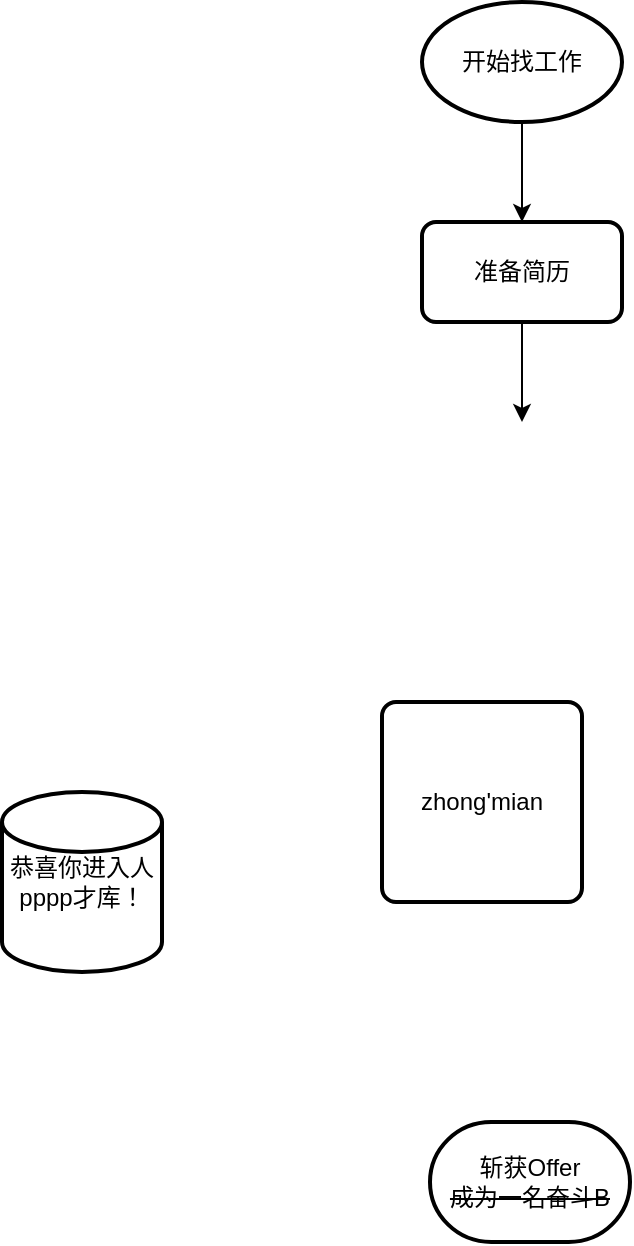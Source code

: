 <mxfile version="13.6.2" type="github">
  <diagram id="C5RBs43oDa-KdzZeNtuy" name="Page-1">
    <mxGraphModel dx="1422" dy="914" grid="1" gridSize="10" guides="1" tooltips="1" connect="1" arrows="1" fold="1" page="1" pageScale="1" pageWidth="827" pageHeight="1169" math="0" shadow="0">
      <root>
        <mxCell id="WIyWlLk6GJQsqaUBKTNV-0" />
        <mxCell id="WIyWlLk6GJQsqaUBKTNV-1" parent="WIyWlLk6GJQsqaUBKTNV-0" />
        <mxCell id="ZqWD20Xh-i8jmS281j4s-3" style="edgeStyle=orthogonalEdgeStyle;rounded=0;orthogonalLoop=1;jettySize=auto;html=1;entryX=0.5;entryY=0;entryDx=0;entryDy=0;" edge="1" parent="WIyWlLk6GJQsqaUBKTNV-1" source="ZqWD20Xh-i8jmS281j4s-0" target="ZqWD20Xh-i8jmS281j4s-1">
          <mxGeometry relative="1" as="geometry" />
        </mxCell>
        <mxCell id="ZqWD20Xh-i8jmS281j4s-0" value="开始找工作" style="strokeWidth=2;html=1;shape=mxgraph.flowchart.start_1;whiteSpace=wrap;" vertex="1" parent="WIyWlLk6GJQsqaUBKTNV-1">
          <mxGeometry x="360" y="190" width="100" height="60" as="geometry" />
        </mxCell>
        <mxCell id="ZqWD20Xh-i8jmS281j4s-9" style="edgeStyle=orthogonalEdgeStyle;rounded=0;orthogonalLoop=1;jettySize=auto;html=1;entryX=0.5;entryY=0;entryDx=0;entryDy=0;entryPerimeter=0;" edge="1" parent="WIyWlLk6GJQsqaUBKTNV-1" source="ZqWD20Xh-i8jmS281j4s-1">
          <mxGeometry relative="1" as="geometry">
            <mxPoint x="410" y="400" as="targetPoint" />
          </mxGeometry>
        </mxCell>
        <mxCell id="ZqWD20Xh-i8jmS281j4s-1" value="准备简历" style="rounded=1;whiteSpace=wrap;html=1;absoluteArcSize=1;arcSize=14;strokeWidth=2;" vertex="1" parent="WIyWlLk6GJQsqaUBKTNV-1">
          <mxGeometry x="360" y="300" width="100" height="50" as="geometry" />
        </mxCell>
        <mxCell id="ZqWD20Xh-i8jmS281j4s-13" value="恭喜你进入人pppp才库！" style="strokeWidth=2;html=1;shape=mxgraph.flowchart.database;whiteSpace=wrap;" vertex="1" parent="WIyWlLk6GJQsqaUBKTNV-1">
          <mxGeometry x="150" y="585" width="80" height="90" as="geometry" />
        </mxCell>
        <mxCell id="ZqWD20Xh-i8jmS281j4s-14" value="斩获Offer&lt;br&gt;&lt;strike&gt;成为一名奋斗B&lt;/strike&gt;" style="strokeWidth=2;html=1;shape=mxgraph.flowchart.terminator;whiteSpace=wrap;" vertex="1" parent="WIyWlLk6GJQsqaUBKTNV-1">
          <mxGeometry x="364" y="750" width="100" height="60" as="geometry" />
        </mxCell>
        <mxCell id="ZqWD20Xh-i8jmS281j4s-15" value="zhong&#39;mian" style="rounded=1;whiteSpace=wrap;html=1;absoluteArcSize=1;arcSize=14;strokeWidth=2;" vertex="1" parent="WIyWlLk6GJQsqaUBKTNV-1">
          <mxGeometry x="340" y="540" width="100" height="100" as="geometry" />
        </mxCell>
      </root>
    </mxGraphModel>
  </diagram>
</mxfile>
